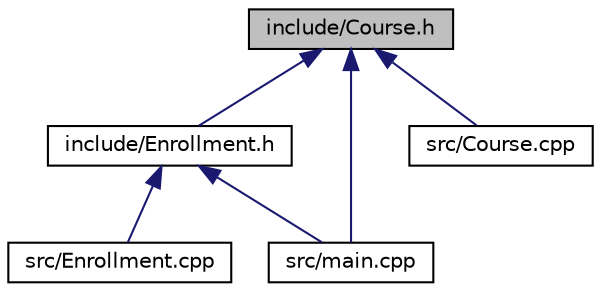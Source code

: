 digraph "include/Course.h"
{
 // LATEX_PDF_SIZE
  edge [fontname="Helvetica",fontsize="10",labelfontname="Helvetica",labelfontsize="10"];
  node [fontname="Helvetica",fontsize="10",shape=record];
  Node1 [label="include/Course.h",height=0.2,width=0.4,color="black", fillcolor="grey75", style="filled", fontcolor="black",tooltip="Definición de la clase Course para manejar información de cursos."];
  Node1 -> Node2 [dir="back",color="midnightblue",fontsize="10",style="solid",fontname="Helvetica"];
  Node2 [label="include/Enrollment.h",height=0.2,width=0.4,color="black", fillcolor="white", style="filled",URL="$Enrollment_8h.html",tooltip="Definición de la clase Enrollment para manejar matrículas de estudiantes en cursos."];
  Node2 -> Node3 [dir="back",color="midnightblue",fontsize="10",style="solid",fontname="Helvetica"];
  Node3 [label="src/Enrollment.cpp",height=0.2,width=0.4,color="black", fillcolor="white", style="filled",URL="$Enrollment_8cpp.html",tooltip="Implementación de la clase Enrollment."];
  Node2 -> Node4 [dir="back",color="midnightblue",fontsize="10",style="solid",fontname="Helvetica"];
  Node4 [label="src/main.cpp",height=0.2,width=0.4,color="black", fillcolor="white", style="filled",URL="$main_8cpp.html",tooltip="Ejemplo de uso del sistema de gestión de estudiantes, cursos y matrículas."];
  Node1 -> Node5 [dir="back",color="midnightblue",fontsize="10",style="solid",fontname="Helvetica"];
  Node5 [label="src/Course.cpp",height=0.2,width=0.4,color="black", fillcolor="white", style="filled",URL="$Course_8cpp.html",tooltip="Implementación de la clase Course."];
  Node1 -> Node4 [dir="back",color="midnightblue",fontsize="10",style="solid",fontname="Helvetica"];
}
